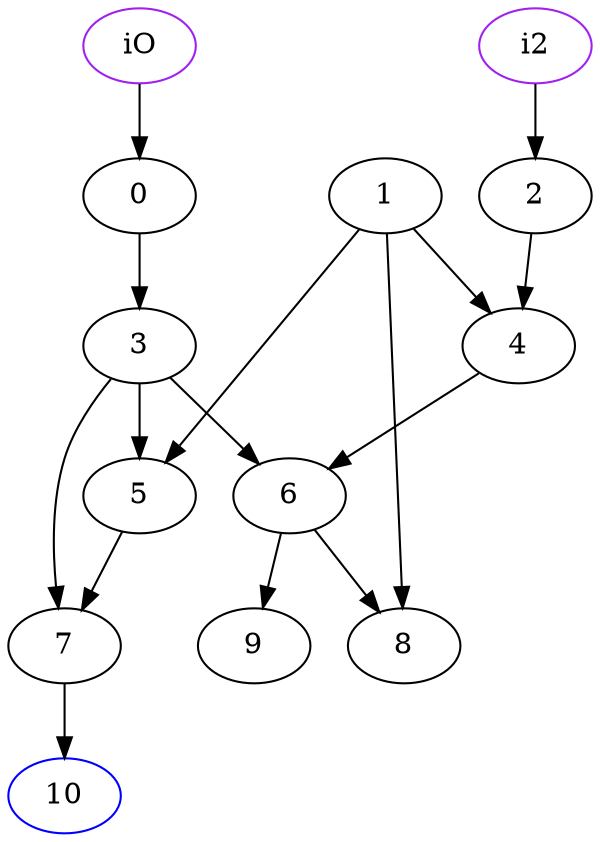 digraph G{
21 [label=iO, color=purple];
20 [label=i2, color=purple];
0 [label=0, color=black];
1 [label=1, color=black];
2 [label=2, color=black];
3 [label=3, color=black];
4 [label=4, color=black];
5 [label=5, color=black];
6 [label=6, color=black];
7 [label=7, color=black];
8 [label=8, color=black];
9 [label=9, color=black];
10 [label=10, color=blue];
21 -> 0;
20 -> 2;
0 -> 3;
1 -> 5;
1 -> 8;
1 -> 4;
2 -> 4;
3 -> 7;
3 -> 5;
3 -> 6;
4 -> 6;
5 -> 7;
6 -> 8;
6 -> 9;
7 -> 10;
}
